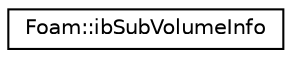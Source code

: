 digraph "Graphical Class Hierarchy"
{
 // LATEX_PDF_SIZE
  edge [fontname="Helvetica",fontsize="10",labelfontname="Helvetica",labelfontsize="10"];
  node [fontname="Helvetica",fontsize="10",shape=record];
  rankdir="LR";
  Node0 [label="Foam::ibSubVolumeInfo",height=0.2,width=0.4,color="black", fillcolor="white", style="filled",URL="$structFoam_1_1ibSubVolumeInfo.html",tooltip=" "];
}
